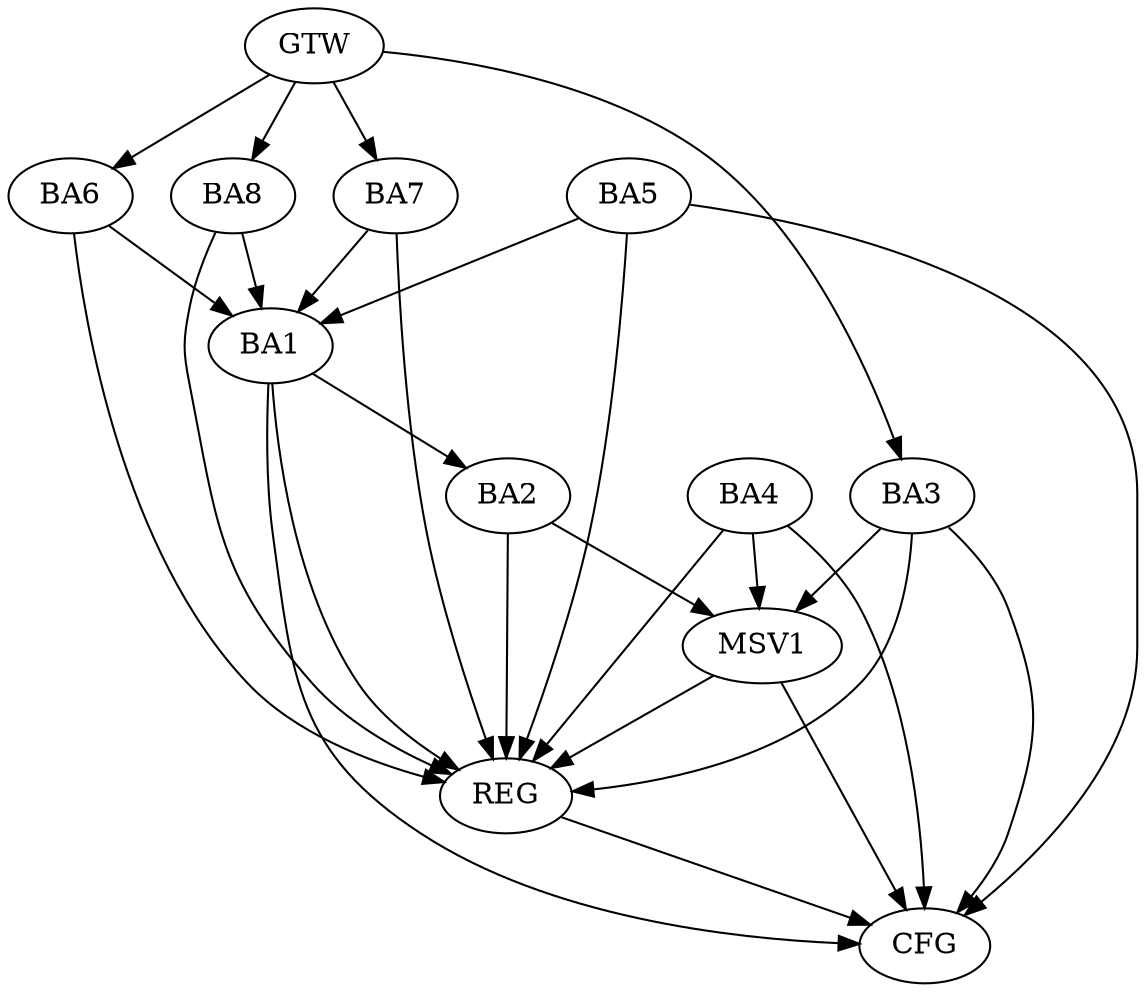 strict digraph G {
  BA1 [ label="BA1" ];
  BA2 [ label="BA2" ];
  BA3 [ label="BA3" ];
  BA4 [ label="BA4" ];
  BA5 [ label="BA5" ];
  BA6 [ label="BA6" ];
  BA7 [ label="BA7" ];
  BA8 [ label="BA8" ];
  GTW [ label="GTW" ];
  REG [ label="REG" ];
  CFG [ label="CFG" ];
  MSV1 [ label="MSV1" ];
  BA1 -> BA2;
  BA5 -> BA1;
  GTW -> BA3;
  GTW -> BA6;
  GTW -> BA7;
  GTW -> BA8;
  BA1 -> REG;
  BA2 -> REG;
  BA3 -> REG;
  BA4 -> REG;
  BA5 -> REG;
  BA6 -> REG;
  BA7 -> REG;
  BA8 -> REG;
  BA4 -> CFG;
  BA3 -> CFG;
  BA1 -> CFG;
  BA5 -> CFG;
  REG -> CFG;
  BA8 -> BA1;
  BA7 -> BA1;
  BA6 -> BA1;
  BA2 -> MSV1;
  BA3 -> MSV1;
  BA4 -> MSV1;
  MSV1 -> REG;
  MSV1 -> CFG;
}
